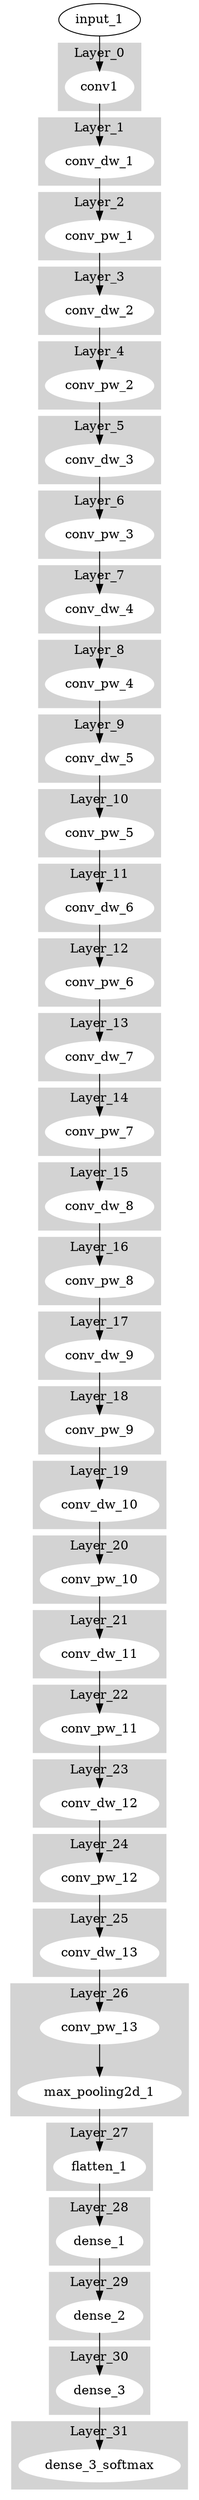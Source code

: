 digraph G{
    subgraph cluster_0{
        style = filled;
        color = lightgrey;
        node[style = filled,color = white];
        conv1
        label = "Layer_0"
    }
    input_1->conv1

    subgraph cluster_1{
        style = filled;
        color = lightgrey;
        node[style = filled,color = white];
        conv_dw_1
        label = "Layer_1"
    }
    conv1->conv_dw_1

    subgraph cluster_2{
        style = filled;
        color = lightgrey;
        node[style = filled,color = white];
        conv_pw_1
        label = "Layer_2"
    }
    conv_dw_1->conv_pw_1

    subgraph cluster_3{
        style = filled;
        color = lightgrey;
        node[style = filled,color = white];
        conv_dw_2
        label = "Layer_3"
    }
    conv_pw_1->conv_dw_2

    subgraph cluster_4{
        style = filled;
        color = lightgrey;
        node[style = filled,color = white];
        conv_pw_2
        label = "Layer_4"
    }
    conv_dw_2->conv_pw_2

    subgraph cluster_5{
        style = filled;
        color = lightgrey;
        node[style = filled,color = white];
        conv_dw_3
        label = "Layer_5"
    }
    conv_pw_2->conv_dw_3

    subgraph cluster_6{
        style = filled;
        color = lightgrey;
        node[style = filled,color = white];
        conv_pw_3
        label = "Layer_6"
    }
    conv_dw_3->conv_pw_3

    subgraph cluster_7{
        style = filled;
        color = lightgrey;
        node[style = filled,color = white];
        conv_dw_4
        label = "Layer_7"
    }
    conv_pw_3->conv_dw_4

    subgraph cluster_8{
        style = filled;
        color = lightgrey;
        node[style = filled,color = white];
        conv_pw_4
        label = "Layer_8"
    }
    conv_dw_4->conv_pw_4

    subgraph cluster_9{
        style = filled;
        color = lightgrey;
        node[style = filled,color = white];
        conv_dw_5
        label = "Layer_9"
    }
    conv_pw_4->conv_dw_5

    subgraph cluster_10{
        style = filled;
        color = lightgrey;
        node[style = filled,color = white];
        conv_pw_5
        label = "Layer_10"
    }
    conv_dw_5->conv_pw_5

    subgraph cluster_11{
        style = filled;
        color = lightgrey;
        node[style = filled,color = white];
        conv_dw_6
        label = "Layer_11"
    }
    conv_pw_5->conv_dw_6

    subgraph cluster_12{
        style = filled;
        color = lightgrey;
        node[style = filled,color = white];
        conv_pw_6
        label = "Layer_12"
    }
    conv_dw_6->conv_pw_6

    subgraph cluster_13{
        style = filled;
        color = lightgrey;
        node[style = filled,color = white];
        conv_dw_7
        label = "Layer_13"
    }
    conv_pw_6->conv_dw_7

    subgraph cluster_14{
        style = filled;
        color = lightgrey;
        node[style = filled,color = white];
        conv_pw_7
        label = "Layer_14"
    }
    conv_dw_7->conv_pw_7

    subgraph cluster_15{
        style = filled;
        color = lightgrey;
        node[style = filled,color = white];
        conv_dw_8
        label = "Layer_15"
    }
    conv_pw_7->conv_dw_8

    subgraph cluster_16{
        style = filled;
        color = lightgrey;
        node[style = filled,color = white];
        conv_pw_8
        label = "Layer_16"
    }
    conv_dw_8->conv_pw_8

    subgraph cluster_17{
        style = filled;
        color = lightgrey;
        node[style = filled,color = white];
        conv_dw_9
        label = "Layer_17"
    }
    conv_pw_8->conv_dw_9

    subgraph cluster_18{
        style = filled;
        color = lightgrey;
        node[style = filled,color = white];
        conv_pw_9
        label = "Layer_18"
    }
    conv_dw_9->conv_pw_9

    subgraph cluster_19{
        style = filled;
        color = lightgrey;
        node[style = filled,color = white];
        conv_dw_10
        label = "Layer_19"
    }
    conv_pw_9->conv_dw_10

    subgraph cluster_20{
        style = filled;
        color = lightgrey;
        node[style = filled,color = white];
        conv_pw_10
        label = "Layer_20"
    }
    conv_dw_10->conv_pw_10

    subgraph cluster_21{
        style = filled;
        color = lightgrey;
        node[style = filled,color = white];
        conv_dw_11
        label = "Layer_21"
    }
    conv_pw_10->conv_dw_11

    subgraph cluster_22{
        style = filled;
        color = lightgrey;
        node[style = filled,color = white];
        conv_pw_11
        label = "Layer_22"
    }
    conv_dw_11->conv_pw_11

    subgraph cluster_23{
        style = filled;
        color = lightgrey;
        node[style = filled,color = white];
        conv_dw_12
        label = "Layer_23"
    }
    conv_pw_11->conv_dw_12

    subgraph cluster_24{
        style = filled;
        color = lightgrey;
        node[style = filled,color = white];
        conv_pw_12
        label = "Layer_24"
    }
    conv_dw_12->conv_pw_12

    subgraph cluster_25{
        style = filled;
        color = lightgrey;
        node[style = filled,color = white];
        conv_dw_13
        label = "Layer_25"
    }
    conv_pw_12->conv_dw_13

    subgraph cluster_26{
        style = filled;
        color = lightgrey;
        node[style = filled,color = white];
        conv_pw_13->max_pooling2d_1
        label = "Layer_26"
    }
    conv_dw_13->conv_pw_13

    subgraph cluster_27{
        style = filled;
        color = lightgrey;
        node[style = filled,color = white];
        flatten_1
        label = "Layer_27"
    }
    max_pooling2d_1->flatten_1

    subgraph cluster_28{
        style = filled;
        color = lightgrey;
        node[style = filled,color = white];
        dense_1
        label = "Layer_28"
    }
    flatten_1->dense_1

    subgraph cluster_29{
        style = filled;
        color = lightgrey;
        node[style = filled,color = white];
        dense_2
        label = "Layer_29"
    }
    dense_1->dense_2

    subgraph cluster_30{
        style = filled;
        color = lightgrey;
        node[style = filled,color = white];
        dense_3
        label = "Layer_30"
    }
    dense_2->dense_3

    subgraph cluster_31{
        style = filled;
        color = lightgrey;
        node[style = filled,color = white];
        dense_3_softmax
        label = "Layer_31"
    }
    dense_3->dense_3_softmax

}
